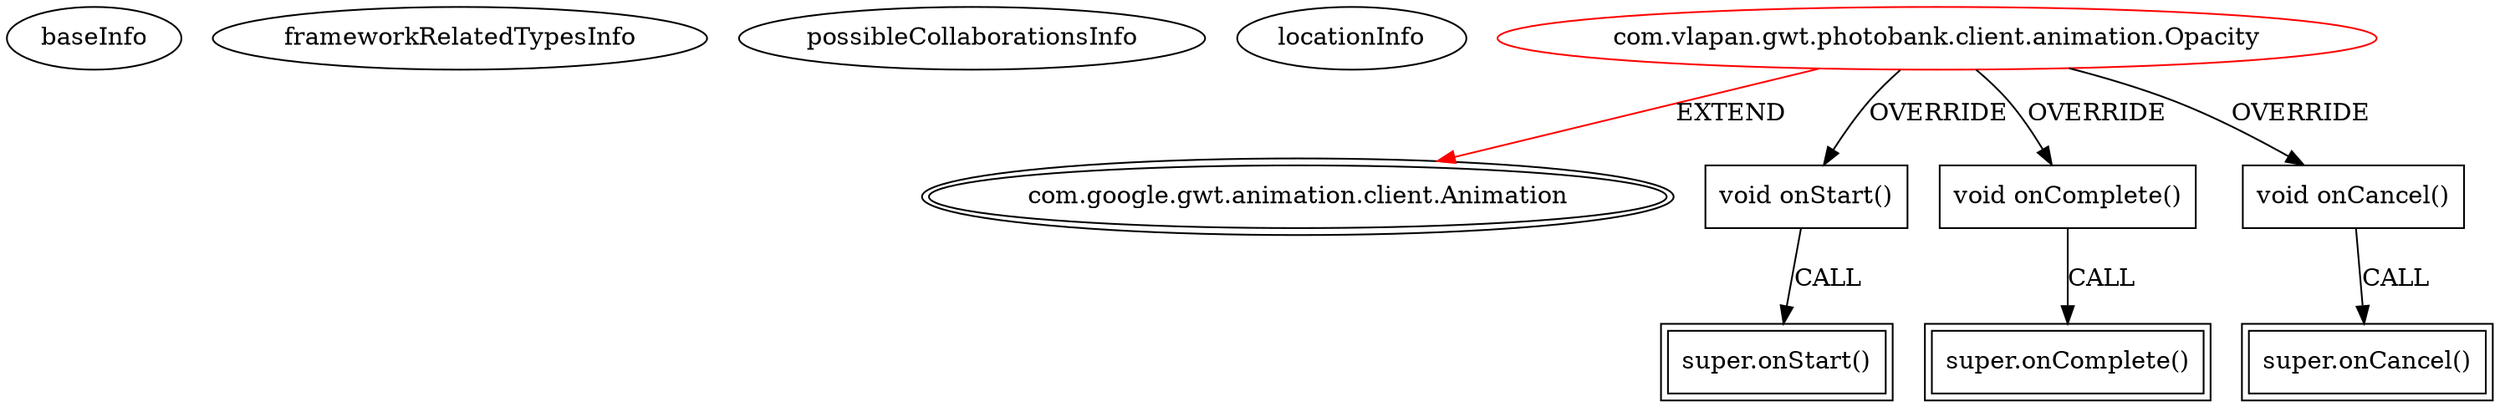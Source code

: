 digraph {
baseInfo[graphId=4589,category="extension_graph",isAnonymous=false,possibleRelation=false]
frameworkRelatedTypesInfo[0="com.google.gwt.animation.client.Animation"]
possibleCollaborationsInfo[]
locationInfo[projectName="vlapan-PhotoBank",filePath="/vlapan-PhotoBank/PhotoBank-master/src/com/vlapan/gwt/photobank/client/animation/Opacity.java",contextSignature="Opacity",graphId="4589"]
0[label="com.vlapan.gwt.photobank.client.animation.Opacity",vertexType="ROOT_CLIENT_CLASS_DECLARATION",isFrameworkType=false,color=red]
1[label="com.google.gwt.animation.client.Animation",vertexType="FRAMEWORK_CLASS_TYPE",isFrameworkType=true,peripheries=2]
2[label="void onStart()",vertexType="OVERRIDING_METHOD_DECLARATION",isFrameworkType=false,shape=box]
3[label="super.onStart()",vertexType="SUPER_CALL",isFrameworkType=true,peripheries=2,shape=box]
4[label="void onComplete()",vertexType="OVERRIDING_METHOD_DECLARATION",isFrameworkType=false,shape=box]
5[label="super.onComplete()",vertexType="SUPER_CALL",isFrameworkType=true,peripheries=2,shape=box]
6[label="void onCancel()",vertexType="OVERRIDING_METHOD_DECLARATION",isFrameworkType=false,shape=box]
7[label="super.onCancel()",vertexType="SUPER_CALL",isFrameworkType=true,peripheries=2,shape=box]
0->1[label="EXTEND",color=red]
0->2[label="OVERRIDE"]
2->3[label="CALL"]
0->4[label="OVERRIDE"]
4->5[label="CALL"]
0->6[label="OVERRIDE"]
6->7[label="CALL"]
}
